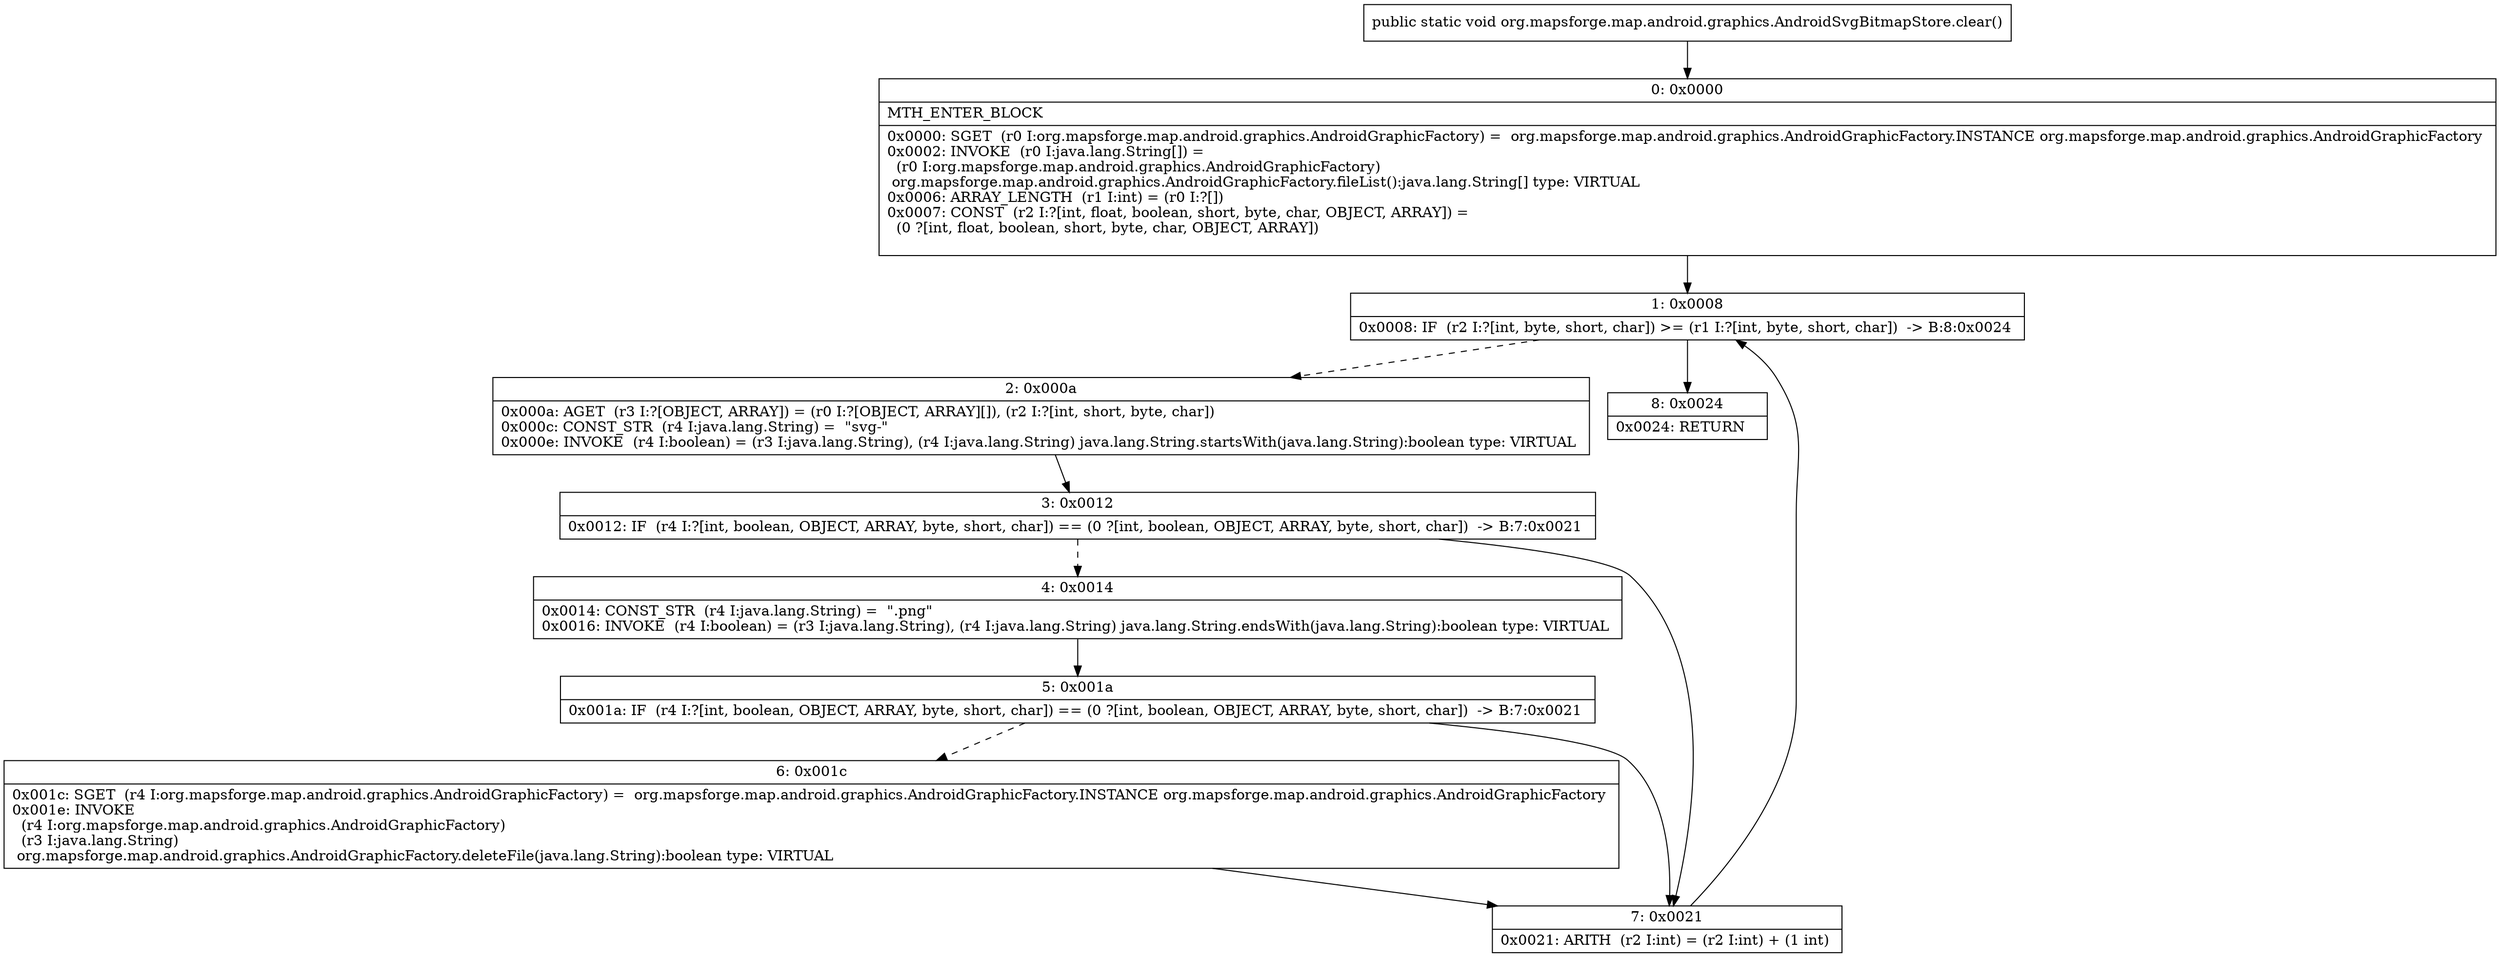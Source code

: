 digraph "CFG fororg.mapsforge.map.android.graphics.AndroidSvgBitmapStore.clear()V" {
Node_0 [shape=record,label="{0\:\ 0x0000|MTH_ENTER_BLOCK\l|0x0000: SGET  (r0 I:org.mapsforge.map.android.graphics.AndroidGraphicFactory) =  org.mapsforge.map.android.graphics.AndroidGraphicFactory.INSTANCE org.mapsforge.map.android.graphics.AndroidGraphicFactory \l0x0002: INVOKE  (r0 I:java.lang.String[]) = \l  (r0 I:org.mapsforge.map.android.graphics.AndroidGraphicFactory)\l org.mapsforge.map.android.graphics.AndroidGraphicFactory.fileList():java.lang.String[] type: VIRTUAL \l0x0006: ARRAY_LENGTH  (r1 I:int) = (r0 I:?[]) \l0x0007: CONST  (r2 I:?[int, float, boolean, short, byte, char, OBJECT, ARRAY]) = \l  (0 ?[int, float, boolean, short, byte, char, OBJECT, ARRAY])\l \l}"];
Node_1 [shape=record,label="{1\:\ 0x0008|0x0008: IF  (r2 I:?[int, byte, short, char]) \>= (r1 I:?[int, byte, short, char])  \-\> B:8:0x0024 \l}"];
Node_2 [shape=record,label="{2\:\ 0x000a|0x000a: AGET  (r3 I:?[OBJECT, ARRAY]) = (r0 I:?[OBJECT, ARRAY][]), (r2 I:?[int, short, byte, char]) \l0x000c: CONST_STR  (r4 I:java.lang.String) =  \"svg\-\" \l0x000e: INVOKE  (r4 I:boolean) = (r3 I:java.lang.String), (r4 I:java.lang.String) java.lang.String.startsWith(java.lang.String):boolean type: VIRTUAL \l}"];
Node_3 [shape=record,label="{3\:\ 0x0012|0x0012: IF  (r4 I:?[int, boolean, OBJECT, ARRAY, byte, short, char]) == (0 ?[int, boolean, OBJECT, ARRAY, byte, short, char])  \-\> B:7:0x0021 \l}"];
Node_4 [shape=record,label="{4\:\ 0x0014|0x0014: CONST_STR  (r4 I:java.lang.String) =  \".png\" \l0x0016: INVOKE  (r4 I:boolean) = (r3 I:java.lang.String), (r4 I:java.lang.String) java.lang.String.endsWith(java.lang.String):boolean type: VIRTUAL \l}"];
Node_5 [shape=record,label="{5\:\ 0x001a|0x001a: IF  (r4 I:?[int, boolean, OBJECT, ARRAY, byte, short, char]) == (0 ?[int, boolean, OBJECT, ARRAY, byte, short, char])  \-\> B:7:0x0021 \l}"];
Node_6 [shape=record,label="{6\:\ 0x001c|0x001c: SGET  (r4 I:org.mapsforge.map.android.graphics.AndroidGraphicFactory) =  org.mapsforge.map.android.graphics.AndroidGraphicFactory.INSTANCE org.mapsforge.map.android.graphics.AndroidGraphicFactory \l0x001e: INVOKE  \l  (r4 I:org.mapsforge.map.android.graphics.AndroidGraphicFactory)\l  (r3 I:java.lang.String)\l org.mapsforge.map.android.graphics.AndroidGraphicFactory.deleteFile(java.lang.String):boolean type: VIRTUAL \l}"];
Node_7 [shape=record,label="{7\:\ 0x0021|0x0021: ARITH  (r2 I:int) = (r2 I:int) + (1 int) \l}"];
Node_8 [shape=record,label="{8\:\ 0x0024|0x0024: RETURN   \l}"];
MethodNode[shape=record,label="{public static void org.mapsforge.map.android.graphics.AndroidSvgBitmapStore.clear() }"];
MethodNode -> Node_0;
Node_0 -> Node_1;
Node_1 -> Node_2[style=dashed];
Node_1 -> Node_8;
Node_2 -> Node_3;
Node_3 -> Node_4[style=dashed];
Node_3 -> Node_7;
Node_4 -> Node_5;
Node_5 -> Node_6[style=dashed];
Node_5 -> Node_7;
Node_6 -> Node_7;
Node_7 -> Node_1;
}

